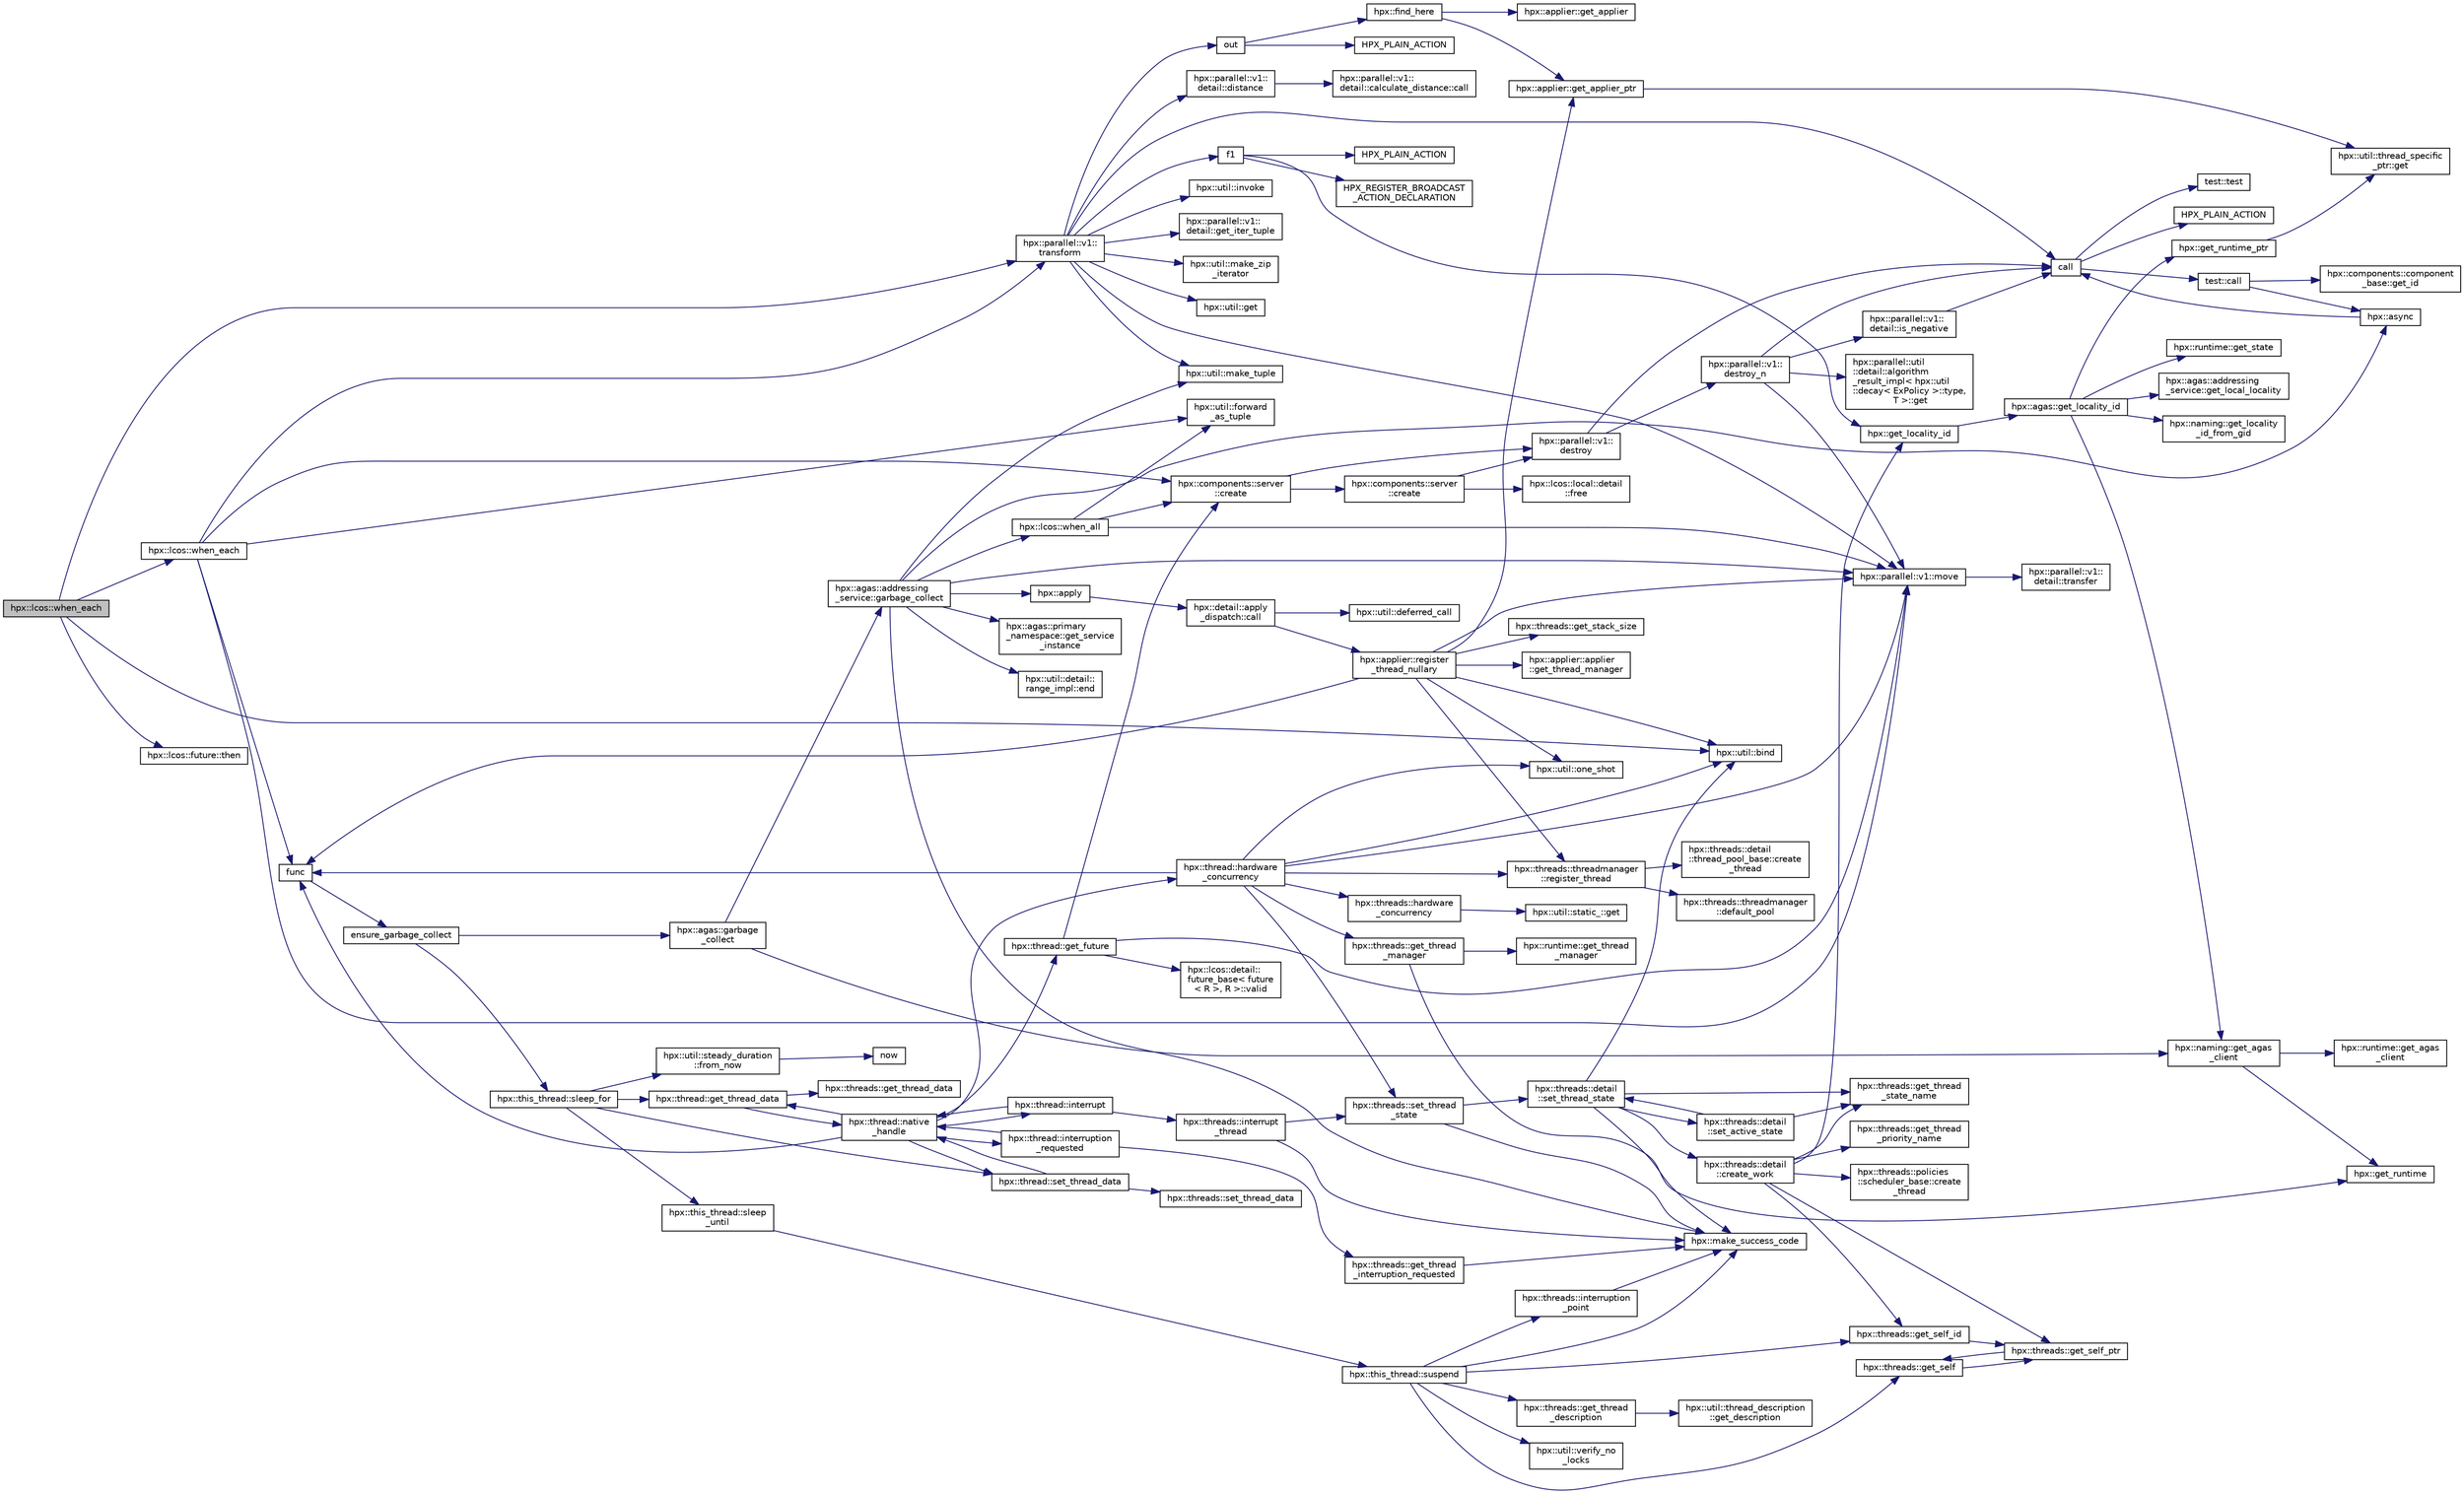 digraph "hpx::lcos::when_each"
{
  edge [fontname="Helvetica",fontsize="10",labelfontname="Helvetica",labelfontsize="10"];
  node [fontname="Helvetica",fontsize="10",shape=record];
  rankdir="LR";
  Node4536 [label="hpx::lcos::when_each",height=0.2,width=0.4,color="black", fillcolor="grey75", style="filled", fontcolor="black"];
  Node4536 -> Node4537 [color="midnightblue",fontsize="10",style="solid",fontname="Helvetica"];
  Node4537 [label="hpx::parallel::v1::\ltransform",height=0.2,width=0.4,color="black", fillcolor="white", style="filled",URL="$db/db9/namespacehpx_1_1parallel_1_1v1.html#a32d45550d15f1c22055bc56a431c69f4"];
  Node4537 -> Node4538 [color="midnightblue",fontsize="10",style="solid",fontname="Helvetica"];
  Node4538 [label="hpx::util::invoke",height=0.2,width=0.4,color="black", fillcolor="white", style="filled",URL="$df/dad/namespacehpx_1_1util.html#a9ed3f52b36e725e476dbf5099134ed3d"];
  Node4537 -> Node4539 [color="midnightblue",fontsize="10",style="solid",fontname="Helvetica"];
  Node4539 [label="hpx::parallel::v1::move",height=0.2,width=0.4,color="black", fillcolor="white", style="filled",URL="$db/db9/namespacehpx_1_1parallel_1_1v1.html#aa7c4ede081ce786c9d1eb1adff495cfc"];
  Node4539 -> Node4540 [color="midnightblue",fontsize="10",style="solid",fontname="Helvetica"];
  Node4540 [label="hpx::parallel::v1::\ldetail::transfer",height=0.2,width=0.4,color="black", fillcolor="white", style="filled",URL="$d2/ddd/namespacehpx_1_1parallel_1_1v1_1_1detail.html#ab1b56a05e1885ca7cc7ffa1804dd2f3c"];
  Node4537 -> Node4541 [color="midnightblue",fontsize="10",style="solid",fontname="Helvetica"];
  Node4541 [label="f1",height=0.2,width=0.4,color="black", fillcolor="white", style="filled",URL="$d8/d8b/broadcast_8cpp.html#a1751fbd41f2529b84514a9dbd767959a"];
  Node4541 -> Node4542 [color="midnightblue",fontsize="10",style="solid",fontname="Helvetica"];
  Node4542 [label="hpx::get_locality_id",height=0.2,width=0.4,color="black", fillcolor="white", style="filled",URL="$d8/d83/namespacehpx.html#a158d7c54a657bb364c1704033010697b",tooltip="Return the number of the locality this function is being called from. "];
  Node4542 -> Node4543 [color="midnightblue",fontsize="10",style="solid",fontname="Helvetica"];
  Node4543 [label="hpx::agas::get_locality_id",height=0.2,width=0.4,color="black", fillcolor="white", style="filled",URL="$dc/d54/namespacehpx_1_1agas.html#a491cc2ddecdf0f1a9129900caa6a4d3e"];
  Node4543 -> Node4544 [color="midnightblue",fontsize="10",style="solid",fontname="Helvetica"];
  Node4544 [label="hpx::get_runtime_ptr",height=0.2,width=0.4,color="black", fillcolor="white", style="filled",URL="$d8/d83/namespacehpx.html#af29daf2bb3e01b4d6495a1742b6cce64"];
  Node4544 -> Node4545 [color="midnightblue",fontsize="10",style="solid",fontname="Helvetica"];
  Node4545 [label="hpx::util::thread_specific\l_ptr::get",height=0.2,width=0.4,color="black", fillcolor="white", style="filled",URL="$d4/d4c/structhpx_1_1util_1_1thread__specific__ptr.html#a3b27d8520710478aa41d1f74206bdba9"];
  Node4543 -> Node4546 [color="midnightblue",fontsize="10",style="solid",fontname="Helvetica"];
  Node4546 [label="hpx::runtime::get_state",height=0.2,width=0.4,color="black", fillcolor="white", style="filled",URL="$d0/d7b/classhpx_1_1runtime.html#ab405f80e060dac95d624520f38b0524c"];
  Node4543 -> Node4547 [color="midnightblue",fontsize="10",style="solid",fontname="Helvetica"];
  Node4547 [label="hpx::naming::get_agas\l_client",height=0.2,width=0.4,color="black", fillcolor="white", style="filled",URL="$d4/dc9/namespacehpx_1_1naming.html#a0408fffd5d34b620712a801b0ae3b032"];
  Node4547 -> Node4548 [color="midnightblue",fontsize="10",style="solid",fontname="Helvetica"];
  Node4548 [label="hpx::get_runtime",height=0.2,width=0.4,color="black", fillcolor="white", style="filled",URL="$d8/d83/namespacehpx.html#aef902cc6c7dd3b9fbadf34d1e850a070"];
  Node4547 -> Node4549 [color="midnightblue",fontsize="10",style="solid",fontname="Helvetica"];
  Node4549 [label="hpx::runtime::get_agas\l_client",height=0.2,width=0.4,color="black", fillcolor="white", style="filled",URL="$d0/d7b/classhpx_1_1runtime.html#aeb5dddd30d6b9861669af8ad44d1a96a"];
  Node4543 -> Node4550 [color="midnightblue",fontsize="10",style="solid",fontname="Helvetica"];
  Node4550 [label="hpx::agas::addressing\l_service::get_local_locality",height=0.2,width=0.4,color="black", fillcolor="white", style="filled",URL="$db/d58/structhpx_1_1agas_1_1addressing__service.html#ab52c19a37c2a7a006c6c15f90ad0539c"];
  Node4543 -> Node4551 [color="midnightblue",fontsize="10",style="solid",fontname="Helvetica"];
  Node4551 [label="hpx::naming::get_locality\l_id_from_gid",height=0.2,width=0.4,color="black", fillcolor="white", style="filled",URL="$d4/dc9/namespacehpx_1_1naming.html#a7fd43037784560bd04fda9b49e33529f"];
  Node4541 -> Node4552 [color="midnightblue",fontsize="10",style="solid",fontname="Helvetica"];
  Node4552 [label="HPX_PLAIN_ACTION",height=0.2,width=0.4,color="black", fillcolor="white", style="filled",URL="$d8/d8b/broadcast_8cpp.html#a19685a0394ce6a99351f7a679f6eeefc"];
  Node4541 -> Node4553 [color="midnightblue",fontsize="10",style="solid",fontname="Helvetica"];
  Node4553 [label="HPX_REGISTER_BROADCAST\l_ACTION_DECLARATION",height=0.2,width=0.4,color="black", fillcolor="white", style="filled",URL="$d7/d38/addressing__service_8cpp.html#a573d764d9cb34eec46a4bdffcf07875f"];
  Node4537 -> Node4554 [color="midnightblue",fontsize="10",style="solid",fontname="Helvetica"];
  Node4554 [label="hpx::parallel::v1::\ldetail::get_iter_tuple",height=0.2,width=0.4,color="black", fillcolor="white", style="filled",URL="$d2/ddd/namespacehpx_1_1parallel_1_1v1_1_1detail.html#ac54525f2c9a7b2f5801b843bca7db383"];
  Node4537 -> Node4555 [color="midnightblue",fontsize="10",style="solid",fontname="Helvetica"];
  Node4555 [label="hpx::util::make_zip\l_iterator",height=0.2,width=0.4,color="black", fillcolor="white", style="filled",URL="$df/dad/namespacehpx_1_1util.html#a2f68369b316e5699be2c81c04e3ee209"];
  Node4537 -> Node4556 [color="midnightblue",fontsize="10",style="solid",fontname="Helvetica"];
  Node4556 [label="hpx::parallel::v1::\ldetail::distance",height=0.2,width=0.4,color="black", fillcolor="white", style="filled",URL="$d2/ddd/namespacehpx_1_1parallel_1_1v1_1_1detail.html#a6bea3c6a5f470cad11f27ee6bab4a33f"];
  Node4556 -> Node4557 [color="midnightblue",fontsize="10",style="solid",fontname="Helvetica"];
  Node4557 [label="hpx::parallel::v1::\ldetail::calculate_distance::call",height=0.2,width=0.4,color="black", fillcolor="white", style="filled",URL="$db/dfa/structhpx_1_1parallel_1_1v1_1_1detail_1_1calculate__distance.html#a950a6627830a7d019ac0e734b0a447bf"];
  Node4537 -> Node4558 [color="midnightblue",fontsize="10",style="solid",fontname="Helvetica"];
  Node4558 [label="hpx::util::get",height=0.2,width=0.4,color="black", fillcolor="white", style="filled",URL="$df/dad/namespacehpx_1_1util.html#a5cbd3c41f03f4d4acaedaa4777e3cc02"];
  Node4537 -> Node4559 [color="midnightblue",fontsize="10",style="solid",fontname="Helvetica"];
  Node4559 [label="hpx::util::make_tuple",height=0.2,width=0.4,color="black", fillcolor="white", style="filled",URL="$df/dad/namespacehpx_1_1util.html#a06fa74211a987d208e013f400a9f5328"];
  Node4537 -> Node4560 [color="midnightblue",fontsize="10",style="solid",fontname="Helvetica"];
  Node4560 [label="out",height=0.2,width=0.4,color="black", fillcolor="white", style="filled",URL="$d5/d69/wait__all__hang__1946_8cpp.html#ae95890c5079ed07d292e9e2c1b187e97"];
  Node4560 -> Node4561 [color="midnightblue",fontsize="10",style="solid",fontname="Helvetica"];
  Node4561 [label="hpx::find_here",height=0.2,width=0.4,color="black", fillcolor="white", style="filled",URL="$d8/d83/namespacehpx.html#af07c1b6e26bcdfb1138643a1a2133cf4",tooltip="Return the global id representing this locality. "];
  Node4561 -> Node4562 [color="midnightblue",fontsize="10",style="solid",fontname="Helvetica"];
  Node4562 [label="hpx::applier::get_applier_ptr",height=0.2,width=0.4,color="black", fillcolor="white", style="filled",URL="$d8/dcb/namespacehpx_1_1applier.html#a617483cf2b77ad3a0aa428ade7b35299"];
  Node4562 -> Node4545 [color="midnightblue",fontsize="10",style="solid",fontname="Helvetica"];
  Node4561 -> Node4563 [color="midnightblue",fontsize="10",style="solid",fontname="Helvetica"];
  Node4563 [label="hpx::applier::get_applier",height=0.2,width=0.4,color="black", fillcolor="white", style="filled",URL="$d8/dcb/namespacehpx_1_1applier.html#aba1147ab54a476403b37f20a39b1e239"];
  Node4560 -> Node4564 [color="midnightblue",fontsize="10",style="solid",fontname="Helvetica"];
  Node4564 [label="HPX_PLAIN_ACTION",height=0.2,width=0.4,color="black", fillcolor="white", style="filled",URL="$d5/d69/wait__all__hang__1946_8cpp.html#ac9bd456810a9b90073efb27cea0b1cc0"];
  Node4537 -> Node4565 [color="midnightblue",fontsize="10",style="solid",fontname="Helvetica"];
  Node4565 [label="call",height=0.2,width=0.4,color="black", fillcolor="white", style="filled",URL="$d2/d67/promise__1620_8cpp.html#a58357f0b82bc761e1d0b9091ed563a70"];
  Node4565 -> Node4566 [color="midnightblue",fontsize="10",style="solid",fontname="Helvetica"];
  Node4566 [label="test::test",height=0.2,width=0.4,color="black", fillcolor="white", style="filled",URL="$d8/d89/structtest.html#ab42d5ece712d716b04cb3f686f297a26"];
  Node4565 -> Node4567 [color="midnightblue",fontsize="10",style="solid",fontname="Helvetica"];
  Node4567 [label="HPX_PLAIN_ACTION",height=0.2,width=0.4,color="black", fillcolor="white", style="filled",URL="$d2/d67/promise__1620_8cpp.html#ab96aab827a4b1fcaf66cfe0ba83fef23"];
  Node4565 -> Node4568 [color="midnightblue",fontsize="10",style="solid",fontname="Helvetica"];
  Node4568 [label="test::call",height=0.2,width=0.4,color="black", fillcolor="white", style="filled",URL="$d8/d89/structtest.html#aeb29e7ed6518b9426ccf1344c52620ae"];
  Node4568 -> Node4569 [color="midnightblue",fontsize="10",style="solid",fontname="Helvetica"];
  Node4569 [label="hpx::async",height=0.2,width=0.4,color="black", fillcolor="white", style="filled",URL="$d8/d83/namespacehpx.html#acb7d8e37b73b823956ce144f9a57eaa4"];
  Node4569 -> Node4565 [color="midnightblue",fontsize="10",style="solid",fontname="Helvetica"];
  Node4568 -> Node4570 [color="midnightblue",fontsize="10",style="solid",fontname="Helvetica"];
  Node4570 [label="hpx::components::component\l_base::get_id",height=0.2,width=0.4,color="black", fillcolor="white", style="filled",URL="$d2/de6/classhpx_1_1components_1_1component__base.html#a4c8fd93514039bdf01c48d66d82b19cd"];
  Node4536 -> Node4571 [color="midnightblue",fontsize="10",style="solid",fontname="Helvetica"];
  Node4571 [label="hpx::lcos::when_each",height=0.2,width=0.4,color="black", fillcolor="white", style="filled",URL="$d2/dc9/namespacehpx_1_1lcos.html#a728db59d566f9fda1ab2a44f2bf9859c"];
  Node4571 -> Node4537 [color="midnightblue",fontsize="10",style="solid",fontname="Helvetica"];
  Node4571 -> Node4572 [color="midnightblue",fontsize="10",style="solid",fontname="Helvetica"];
  Node4572 [label="hpx::util::forward\l_as_tuple",height=0.2,width=0.4,color="black", fillcolor="white", style="filled",URL="$df/dad/namespacehpx_1_1util.html#ab7c31e3f24c3302a4f67b6735a6fa597"];
  Node4571 -> Node4539 [color="midnightblue",fontsize="10",style="solid",fontname="Helvetica"];
  Node4571 -> Node4573 [color="midnightblue",fontsize="10",style="solid",fontname="Helvetica"];
  Node4573 [label="func",height=0.2,width=0.4,color="black", fillcolor="white", style="filled",URL="$d8/dfd/id__type__ref__counting__1032_8cpp.html#ab811b86ea5107ffb3351fcaa29d2c652"];
  Node4573 -> Node4574 [color="midnightblue",fontsize="10",style="solid",fontname="Helvetica"];
  Node4574 [label="ensure_garbage_collect",height=0.2,width=0.4,color="black", fillcolor="white", style="filled",URL="$d8/dfd/id__type__ref__counting__1032_8cpp.html#a5264b94bf7c262ac0e521fb290d476d5"];
  Node4574 -> Node4575 [color="midnightblue",fontsize="10",style="solid",fontname="Helvetica"];
  Node4575 [label="hpx::this_thread::sleep_for",height=0.2,width=0.4,color="black", fillcolor="white", style="filled",URL="$d9/d52/namespacehpx_1_1this__thread.html#afc042a5a5fa52eef2d1d177a343435cf"];
  Node4575 -> Node4576 [color="midnightblue",fontsize="10",style="solid",fontname="Helvetica"];
  Node4576 [label="hpx::this_thread::sleep\l_until",height=0.2,width=0.4,color="black", fillcolor="white", style="filled",URL="$d9/d52/namespacehpx_1_1this__thread.html#ae12a853980115b23ff0ab8ca06622658"];
  Node4576 -> Node4577 [color="midnightblue",fontsize="10",style="solid",fontname="Helvetica"];
  Node4577 [label="hpx::this_thread::suspend",height=0.2,width=0.4,color="black", fillcolor="white", style="filled",URL="$d9/d52/namespacehpx_1_1this__thread.html#aca220026fb3014c0881d129fe31c0073"];
  Node4577 -> Node4578 [color="midnightblue",fontsize="10",style="solid",fontname="Helvetica"];
  Node4578 [label="hpx::threads::get_self",height=0.2,width=0.4,color="black", fillcolor="white", style="filled",URL="$d7/d28/namespacehpx_1_1threads.html#a07daf4d6d29233f20d66d41ab7b5b8e8"];
  Node4578 -> Node4579 [color="midnightblue",fontsize="10",style="solid",fontname="Helvetica"];
  Node4579 [label="hpx::threads::get_self_ptr",height=0.2,width=0.4,color="black", fillcolor="white", style="filled",URL="$d7/d28/namespacehpx_1_1threads.html#a22877ae347ad884cde3a51397dad6c53"];
  Node4579 -> Node4578 [color="midnightblue",fontsize="10",style="solid",fontname="Helvetica"];
  Node4577 -> Node4580 [color="midnightblue",fontsize="10",style="solid",fontname="Helvetica"];
  Node4580 [label="hpx::threads::get_self_id",height=0.2,width=0.4,color="black", fillcolor="white", style="filled",URL="$d7/d28/namespacehpx_1_1threads.html#afafe0f900b9fac3d4ed3c747625c1cfe"];
  Node4580 -> Node4579 [color="midnightblue",fontsize="10",style="solid",fontname="Helvetica"];
  Node4577 -> Node4581 [color="midnightblue",fontsize="10",style="solid",fontname="Helvetica"];
  Node4581 [label="hpx::threads::interruption\l_point",height=0.2,width=0.4,color="black", fillcolor="white", style="filled",URL="$d7/d28/namespacehpx_1_1threads.html#ada6ec56a12b050707311d8c628089059"];
  Node4581 -> Node4582 [color="midnightblue",fontsize="10",style="solid",fontname="Helvetica"];
  Node4582 [label="hpx::make_success_code",height=0.2,width=0.4,color="black", fillcolor="white", style="filled",URL="$d8/d83/namespacehpx.html#a0e8512a8f49e2a6c8185061181419d8f",tooltip="Returns error_code(hpx::success, \"success\", mode). "];
  Node4577 -> Node4583 [color="midnightblue",fontsize="10",style="solid",fontname="Helvetica"];
  Node4583 [label="hpx::util::verify_no\l_locks",height=0.2,width=0.4,color="black", fillcolor="white", style="filled",URL="$df/dad/namespacehpx_1_1util.html#ae0e1837ee6f09b79b26c2e788d2e9fc9"];
  Node4577 -> Node4584 [color="midnightblue",fontsize="10",style="solid",fontname="Helvetica"];
  Node4584 [label="hpx::threads::get_thread\l_description",height=0.2,width=0.4,color="black", fillcolor="white", style="filled",URL="$d7/d28/namespacehpx_1_1threads.html#a42fc18a7a680f4e8bc633a4b4c956701"];
  Node4584 -> Node4585 [color="midnightblue",fontsize="10",style="solid",fontname="Helvetica"];
  Node4585 [label="hpx::util::thread_description\l::get_description",height=0.2,width=0.4,color="black", fillcolor="white", style="filled",URL="$df/d9e/structhpx_1_1util_1_1thread__description.html#a8c834e14eca6eb228188022577f9f952"];
  Node4577 -> Node4582 [color="midnightblue",fontsize="10",style="solid",fontname="Helvetica"];
  Node4575 -> Node4586 [color="midnightblue",fontsize="10",style="solid",fontname="Helvetica"];
  Node4586 [label="hpx::util::steady_duration\l::from_now",height=0.2,width=0.4,color="black", fillcolor="white", style="filled",URL="$d9/d4f/classhpx_1_1util_1_1steady__duration.html#a0132206d767cd0f7395507b40111a153"];
  Node4586 -> Node4587 [color="midnightblue",fontsize="10",style="solid",fontname="Helvetica"];
  Node4587 [label="now",height=0.2,width=0.4,color="black", fillcolor="white", style="filled",URL="$de/db3/1d__stencil__1__omp_8cpp.html#a89e9667753dccfac455bd37a7a3a7b16"];
  Node4575 -> Node4588 [color="midnightblue",fontsize="10",style="solid",fontname="Helvetica"];
  Node4588 [label="hpx::thread::get_thread_data",height=0.2,width=0.4,color="black", fillcolor="white", style="filled",URL="$de/d9b/classhpx_1_1thread.html#a4535ef82cec3b953d2c941d20e3e3904"];
  Node4588 -> Node4589 [color="midnightblue",fontsize="10",style="solid",fontname="Helvetica"];
  Node4589 [label="hpx::threads::get_thread_data",height=0.2,width=0.4,color="black", fillcolor="white", style="filled",URL="$d7/d28/namespacehpx_1_1threads.html#a8737931ff6303807225f735b2b384ae4"];
  Node4588 -> Node4590 [color="midnightblue",fontsize="10",style="solid",fontname="Helvetica"];
  Node4590 [label="hpx::thread::native\l_handle",height=0.2,width=0.4,color="black", fillcolor="white", style="filled",URL="$de/d9b/classhpx_1_1thread.html#acf48190d264ab64c1c4ec99d0b421b5a"];
  Node4590 -> Node4591 [color="midnightblue",fontsize="10",style="solid",fontname="Helvetica"];
  Node4591 [label="hpx::thread::hardware\l_concurrency",height=0.2,width=0.4,color="black", fillcolor="white", style="filled",URL="$de/d9b/classhpx_1_1thread.html#a8e4fff210e02485ba493bc3a2a956c03"];
  Node4591 -> Node4592 [color="midnightblue",fontsize="10",style="solid",fontname="Helvetica"];
  Node4592 [label="hpx::threads::hardware\l_concurrency",height=0.2,width=0.4,color="black", fillcolor="white", style="filled",URL="$d7/d28/namespacehpx_1_1threads.html#aa8752a235478d2ad7b5ac467b63ab527"];
  Node4592 -> Node4593 [color="midnightblue",fontsize="10",style="solid",fontname="Helvetica"];
  Node4593 [label="hpx::util::static_::get",height=0.2,width=0.4,color="black", fillcolor="white", style="filled",URL="$d3/dbb/structhpx_1_1util_1_1static__.html#a2967c633948a3bf17a3b5405ef5a8318"];
  Node4591 -> Node4573 [color="midnightblue",fontsize="10",style="solid",fontname="Helvetica"];
  Node4591 -> Node4594 [color="midnightblue",fontsize="10",style="solid",fontname="Helvetica"];
  Node4594 [label="hpx::util::bind",height=0.2,width=0.4,color="black", fillcolor="white", style="filled",URL="$df/dad/namespacehpx_1_1util.html#ad844caedf82a0173d6909d910c3e48c6"];
  Node4591 -> Node4595 [color="midnightblue",fontsize="10",style="solid",fontname="Helvetica"];
  Node4595 [label="hpx::util::one_shot",height=0.2,width=0.4,color="black", fillcolor="white", style="filled",URL="$df/dad/namespacehpx_1_1util.html#a273e61be42a72415291e0ec0a4f28c7a"];
  Node4591 -> Node4539 [color="midnightblue",fontsize="10",style="solid",fontname="Helvetica"];
  Node4591 -> Node4596 [color="midnightblue",fontsize="10",style="solid",fontname="Helvetica"];
  Node4596 [label="hpx::threads::get_thread\l_manager",height=0.2,width=0.4,color="black", fillcolor="white", style="filled",URL="$d7/d28/namespacehpx_1_1threads.html#a076973c3a53beadde7d967e22c4f6cce"];
  Node4596 -> Node4548 [color="midnightblue",fontsize="10",style="solid",fontname="Helvetica"];
  Node4596 -> Node4597 [color="midnightblue",fontsize="10",style="solid",fontname="Helvetica"];
  Node4597 [label="hpx::runtime::get_thread\l_manager",height=0.2,width=0.4,color="black", fillcolor="white", style="filled",URL="$d0/d7b/classhpx_1_1runtime.html#a865b12d57fcd44a8d3dda3e35414f563"];
  Node4591 -> Node4598 [color="midnightblue",fontsize="10",style="solid",fontname="Helvetica"];
  Node4598 [label="hpx::threads::threadmanager\l::register_thread",height=0.2,width=0.4,color="black", fillcolor="white", style="filled",URL="$d5/daa/classhpx_1_1threads_1_1threadmanager.html#a7f79c7578e08a60ca45eb276ce8133d8"];
  Node4598 -> Node4599 [color="midnightblue",fontsize="10",style="solid",fontname="Helvetica"];
  Node4599 [label="hpx::threads::threadmanager\l::default_pool",height=0.2,width=0.4,color="black", fillcolor="white", style="filled",URL="$d5/daa/classhpx_1_1threads_1_1threadmanager.html#a851f067d03b5dd1c5e6a9a6a841e05df"];
  Node4598 -> Node4600 [color="midnightblue",fontsize="10",style="solid",fontname="Helvetica"];
  Node4600 [label="hpx::threads::detail\l::thread_pool_base::create\l_thread",height=0.2,width=0.4,color="black", fillcolor="white", style="filled",URL="$de/dae/classhpx_1_1threads_1_1detail_1_1thread__pool__base.html#ad35d3779eef6f4528e62a26d71b34b34"];
  Node4591 -> Node4601 [color="midnightblue",fontsize="10",style="solid",fontname="Helvetica"];
  Node4601 [label="hpx::threads::set_thread\l_state",height=0.2,width=0.4,color="black", fillcolor="white", style="filled",URL="$d7/d28/namespacehpx_1_1threads.html#ac0690ad16ad778bcc79dcd727cc33025",tooltip="Set the thread state of the thread referenced by the thread_id id. "];
  Node4601 -> Node4582 [color="midnightblue",fontsize="10",style="solid",fontname="Helvetica"];
  Node4601 -> Node4602 [color="midnightblue",fontsize="10",style="solid",fontname="Helvetica"];
  Node4602 [label="hpx::threads::detail\l::set_thread_state",height=0.2,width=0.4,color="black", fillcolor="white", style="filled",URL="$d2/dd1/namespacehpx_1_1threads_1_1detail.html#af85ddc854c4a149bf1738eb1b111b9ab"];
  Node4602 -> Node4603 [color="midnightblue",fontsize="10",style="solid",fontname="Helvetica"];
  Node4603 [label="hpx::threads::get_thread\l_state_name",height=0.2,width=0.4,color="black", fillcolor="white", style="filled",URL="$d7/d28/namespacehpx_1_1threads.html#a26f91ea8d2195f165c033241c5cd11db"];
  Node4602 -> Node4582 [color="midnightblue",fontsize="10",style="solid",fontname="Helvetica"];
  Node4602 -> Node4594 [color="midnightblue",fontsize="10",style="solid",fontname="Helvetica"];
  Node4602 -> Node4604 [color="midnightblue",fontsize="10",style="solid",fontname="Helvetica"];
  Node4604 [label="hpx::threads::detail\l::set_active_state",height=0.2,width=0.4,color="black", fillcolor="white", style="filled",URL="$d2/dd1/namespacehpx_1_1threads_1_1detail.html#a45884a5bf04ad66a4f259231a3947e76"];
  Node4604 -> Node4603 [color="midnightblue",fontsize="10",style="solid",fontname="Helvetica"];
  Node4604 -> Node4602 [color="midnightblue",fontsize="10",style="solid",fontname="Helvetica"];
  Node4602 -> Node4605 [color="midnightblue",fontsize="10",style="solid",fontname="Helvetica"];
  Node4605 [label="hpx::threads::detail\l::create_work",height=0.2,width=0.4,color="black", fillcolor="white", style="filled",URL="$d2/dd1/namespacehpx_1_1threads_1_1detail.html#ae22384a3c1b1a1940032fad068fb54b1"];
  Node4605 -> Node4603 [color="midnightblue",fontsize="10",style="solid",fontname="Helvetica"];
  Node4605 -> Node4606 [color="midnightblue",fontsize="10",style="solid",fontname="Helvetica"];
  Node4606 [label="hpx::threads::get_thread\l_priority_name",height=0.2,width=0.4,color="black", fillcolor="white", style="filled",URL="$d7/d28/namespacehpx_1_1threads.html#a9c6b2fec0c1cf5b06ff83ce756ca6d42"];
  Node4605 -> Node4579 [color="midnightblue",fontsize="10",style="solid",fontname="Helvetica"];
  Node4605 -> Node4580 [color="midnightblue",fontsize="10",style="solid",fontname="Helvetica"];
  Node4605 -> Node4542 [color="midnightblue",fontsize="10",style="solid",fontname="Helvetica"];
  Node4605 -> Node4607 [color="midnightblue",fontsize="10",style="solid",fontname="Helvetica"];
  Node4607 [label="hpx::threads::policies\l::scheduler_base::create\l_thread",height=0.2,width=0.4,color="black", fillcolor="white", style="filled",URL="$dd/d7e/structhpx_1_1threads_1_1policies_1_1scheduler__base.html#ad3b05cd7f363cc8e8410ce368c3794e0"];
  Node4590 -> Node4608 [color="midnightblue",fontsize="10",style="solid",fontname="Helvetica"];
  Node4608 [label="hpx::thread::interrupt",height=0.2,width=0.4,color="black", fillcolor="white", style="filled",URL="$de/d9b/classhpx_1_1thread.html#ac34d0d033aa743c476a79dbc2e1a8a39"];
  Node4608 -> Node4609 [color="midnightblue",fontsize="10",style="solid",fontname="Helvetica"];
  Node4609 [label="hpx::threads::interrupt\l_thread",height=0.2,width=0.4,color="black", fillcolor="white", style="filled",URL="$d7/d28/namespacehpx_1_1threads.html#a6bdda1a2aab61b9b13d274b5155d7e73"];
  Node4609 -> Node4582 [color="midnightblue",fontsize="10",style="solid",fontname="Helvetica"];
  Node4609 -> Node4601 [color="midnightblue",fontsize="10",style="solid",fontname="Helvetica"];
  Node4608 -> Node4590 [color="midnightblue",fontsize="10",style="solid",fontname="Helvetica"];
  Node4590 -> Node4610 [color="midnightblue",fontsize="10",style="solid",fontname="Helvetica"];
  Node4610 [label="hpx::thread::interruption\l_requested",height=0.2,width=0.4,color="black", fillcolor="white", style="filled",URL="$de/d9b/classhpx_1_1thread.html#a33276bb4c20bbb0b1978944e18ef71b8"];
  Node4610 -> Node4611 [color="midnightblue",fontsize="10",style="solid",fontname="Helvetica"];
  Node4611 [label="hpx::threads::get_thread\l_interruption_requested",height=0.2,width=0.4,color="black", fillcolor="white", style="filled",URL="$d7/d28/namespacehpx_1_1threads.html#ae64a7fdb8b5c8bac7be0c8282672a03b"];
  Node4611 -> Node4582 [color="midnightblue",fontsize="10",style="solid",fontname="Helvetica"];
  Node4610 -> Node4590 [color="midnightblue",fontsize="10",style="solid",fontname="Helvetica"];
  Node4590 -> Node4612 [color="midnightblue",fontsize="10",style="solid",fontname="Helvetica"];
  Node4612 [label="hpx::thread::get_future",height=0.2,width=0.4,color="black", fillcolor="white", style="filled",URL="$de/d9b/classhpx_1_1thread.html#a87fdb0d8da826366fc190ed224900a64"];
  Node4612 -> Node4613 [color="midnightblue",fontsize="10",style="solid",fontname="Helvetica"];
  Node4613 [label="hpx::lcos::detail::\lfuture_base\< future\l\< R \>, R \>::valid",height=0.2,width=0.4,color="black", fillcolor="white", style="filled",URL="$d5/dd7/classhpx_1_1lcos_1_1detail_1_1future__base.html#aaf7beb7374815614363033bd96573e75"];
  Node4612 -> Node4614 [color="midnightblue",fontsize="10",style="solid",fontname="Helvetica"];
  Node4614 [label="hpx::components::server\l::create",height=0.2,width=0.4,color="black", fillcolor="white", style="filled",URL="$d2/da2/namespacehpx_1_1components_1_1server.html#ac776c89f3d68ceb910e8cee9fa937ab4",tooltip="Create arrays of components using their default constructor. "];
  Node4614 -> Node4615 [color="midnightblue",fontsize="10",style="solid",fontname="Helvetica"];
  Node4615 [label="hpx::components::server\l::create",height=0.2,width=0.4,color="black", fillcolor="white", style="filled",URL="$d2/da2/namespacehpx_1_1components_1_1server.html#a77d26de181c97b444565e230577981bd"];
  Node4615 -> Node4616 [color="midnightblue",fontsize="10",style="solid",fontname="Helvetica"];
  Node4616 [label="hpx::lcos::local::detail\l::free",height=0.2,width=0.4,color="black", fillcolor="white", style="filled",URL="$d4/dcb/namespacehpx_1_1lcos_1_1local_1_1detail.html#a55a940f019734e9bb045dc123cd80e48"];
  Node4615 -> Node4617 [color="midnightblue",fontsize="10",style="solid",fontname="Helvetica"];
  Node4617 [label="hpx::parallel::v1::\ldestroy",height=0.2,width=0.4,color="black", fillcolor="white", style="filled",URL="$db/db9/namespacehpx_1_1parallel_1_1v1.html#acf303558375048e8a7cc9a2c2e09477f"];
  Node4617 -> Node4565 [color="midnightblue",fontsize="10",style="solid",fontname="Helvetica"];
  Node4617 -> Node4618 [color="midnightblue",fontsize="10",style="solid",fontname="Helvetica"];
  Node4618 [label="hpx::parallel::v1::\ldestroy_n",height=0.2,width=0.4,color="black", fillcolor="white", style="filled",URL="$db/db9/namespacehpx_1_1parallel_1_1v1.html#a71d0691132a300690163f5636bcd5bd3"];
  Node4618 -> Node4619 [color="midnightblue",fontsize="10",style="solid",fontname="Helvetica"];
  Node4619 [label="hpx::parallel::v1::\ldetail::is_negative",height=0.2,width=0.4,color="black", fillcolor="white", style="filled",URL="$d2/ddd/namespacehpx_1_1parallel_1_1v1_1_1detail.html#adf2e40fc4b20ad0fd442ee3118a4d527"];
  Node4619 -> Node4565 [color="midnightblue",fontsize="10",style="solid",fontname="Helvetica"];
  Node4618 -> Node4620 [color="midnightblue",fontsize="10",style="solid",fontname="Helvetica"];
  Node4620 [label="hpx::parallel::util\l::detail::algorithm\l_result_impl\< hpx::util\l::decay\< ExPolicy \>::type,\l T \>::get",height=0.2,width=0.4,color="black", fillcolor="white", style="filled",URL="$d2/d42/structhpx_1_1parallel_1_1util_1_1detail_1_1algorithm__result__impl.html#ab5b051e8ec74eff5e0e62fd63f5d377e"];
  Node4618 -> Node4539 [color="midnightblue",fontsize="10",style="solid",fontname="Helvetica"];
  Node4618 -> Node4565 [color="midnightblue",fontsize="10",style="solid",fontname="Helvetica"];
  Node4614 -> Node4617 [color="midnightblue",fontsize="10",style="solid",fontname="Helvetica"];
  Node4612 -> Node4539 [color="midnightblue",fontsize="10",style="solid",fontname="Helvetica"];
  Node4590 -> Node4588 [color="midnightblue",fontsize="10",style="solid",fontname="Helvetica"];
  Node4590 -> Node4621 [color="midnightblue",fontsize="10",style="solid",fontname="Helvetica"];
  Node4621 [label="hpx::thread::set_thread_data",height=0.2,width=0.4,color="black", fillcolor="white", style="filled",URL="$de/d9b/classhpx_1_1thread.html#a7317a3cf5251f3b33c990449570d4cea"];
  Node4621 -> Node4622 [color="midnightblue",fontsize="10",style="solid",fontname="Helvetica"];
  Node4622 [label="hpx::threads::set_thread_data",height=0.2,width=0.4,color="black", fillcolor="white", style="filled",URL="$d7/d28/namespacehpx_1_1threads.html#a00a625acc149fce3ae38e4340454acf7"];
  Node4621 -> Node4590 [color="midnightblue",fontsize="10",style="solid",fontname="Helvetica"];
  Node4590 -> Node4573 [color="midnightblue",fontsize="10",style="solid",fontname="Helvetica"];
  Node4575 -> Node4621 [color="midnightblue",fontsize="10",style="solid",fontname="Helvetica"];
  Node4574 -> Node4623 [color="midnightblue",fontsize="10",style="solid",fontname="Helvetica"];
  Node4623 [label="hpx::agas::garbage\l_collect",height=0.2,width=0.4,color="black", fillcolor="white", style="filled",URL="$dc/d54/namespacehpx_1_1agas.html#a951337adc4f9bd6df00a50737468e911"];
  Node4623 -> Node4547 [color="midnightblue",fontsize="10",style="solid",fontname="Helvetica"];
  Node4623 -> Node4624 [color="midnightblue",fontsize="10",style="solid",fontname="Helvetica"];
  Node4624 [label="hpx::agas::addressing\l_service::garbage_collect",height=0.2,width=0.4,color="black", fillcolor="white", style="filled",URL="$db/d58/structhpx_1_1agas_1_1addressing__service.html#a87dcae0eacf6e62d5103ebf516d86f63"];
  Node4624 -> Node4582 [color="midnightblue",fontsize="10",style="solid",fontname="Helvetica"];
  Node4624 -> Node4625 [color="midnightblue",fontsize="10",style="solid",fontname="Helvetica"];
  Node4625 [label="hpx::agas::primary\l_namespace::get_service\l_instance",height=0.2,width=0.4,color="black", fillcolor="white", style="filled",URL="$d1/d43/structhpx_1_1agas_1_1primary__namespace.html#a7630ff0f30ff8c23b13b4672c5350e2e"];
  Node4624 -> Node4559 [color="midnightblue",fontsize="10",style="solid",fontname="Helvetica"];
  Node4624 -> Node4626 [color="midnightblue",fontsize="10",style="solid",fontname="Helvetica"];
  Node4626 [label="hpx::util::detail::\lrange_impl::end",height=0.2,width=0.4,color="black", fillcolor="white", style="filled",URL="$d4/d4a/namespacehpx_1_1util_1_1detail_1_1range__impl.html#afb2ea48b0902f52ee4d8b764807b4316"];
  Node4624 -> Node4627 [color="midnightblue",fontsize="10",style="solid",fontname="Helvetica"];
  Node4627 [label="hpx::apply",height=0.2,width=0.4,color="black", fillcolor="white", style="filled",URL="$d8/d83/namespacehpx.html#aa87762f0db0731d385f3fdfdb25d59fc"];
  Node4627 -> Node4628 [color="midnightblue",fontsize="10",style="solid",fontname="Helvetica"];
  Node4628 [label="hpx::detail::apply\l_dispatch::call",height=0.2,width=0.4,color="black", fillcolor="white", style="filled",URL="$db/de8/structhpx_1_1detail_1_1apply__dispatch.html#a0755fab16d281e74bcff0f8045be9459"];
  Node4628 -> Node4629 [color="midnightblue",fontsize="10",style="solid",fontname="Helvetica"];
  Node4629 [label="hpx::applier::register\l_thread_nullary",height=0.2,width=0.4,color="black", fillcolor="white", style="filled",URL="$d8/dcb/namespacehpx_1_1applier.html#a401cd1145927e58d74d1eb52aaccd936"];
  Node4629 -> Node4562 [color="midnightblue",fontsize="10",style="solid",fontname="Helvetica"];
  Node4629 -> Node4573 [color="midnightblue",fontsize="10",style="solid",fontname="Helvetica"];
  Node4629 -> Node4594 [color="midnightblue",fontsize="10",style="solid",fontname="Helvetica"];
  Node4629 -> Node4595 [color="midnightblue",fontsize="10",style="solid",fontname="Helvetica"];
  Node4629 -> Node4539 [color="midnightblue",fontsize="10",style="solid",fontname="Helvetica"];
  Node4629 -> Node4630 [color="midnightblue",fontsize="10",style="solid",fontname="Helvetica"];
  Node4630 [label="hpx::threads::get_stack_size",height=0.2,width=0.4,color="black", fillcolor="white", style="filled",URL="$d7/d28/namespacehpx_1_1threads.html#af597241b3c2785150be206737ca04aa6",tooltip="The get_stack_size function is part of the thread related API. It. "];
  Node4629 -> Node4631 [color="midnightblue",fontsize="10",style="solid",fontname="Helvetica"];
  Node4631 [label="hpx::applier::applier\l::get_thread_manager",height=0.2,width=0.4,color="black", fillcolor="white", style="filled",URL="$da/dcb/classhpx_1_1applier_1_1applier.html#acc36d583973701e573be39da97bba866",tooltip="Access the thread-manager instance associated with this applier. "];
  Node4629 -> Node4598 [color="midnightblue",fontsize="10",style="solid",fontname="Helvetica"];
  Node4628 -> Node4632 [color="midnightblue",fontsize="10",style="solid",fontname="Helvetica"];
  Node4632 [label="hpx::util::deferred_call",height=0.2,width=0.4,color="black", fillcolor="white", style="filled",URL="$df/dad/namespacehpx_1_1util.html#acdded623c658a7a3436f7e76bc9d881c"];
  Node4624 -> Node4539 [color="midnightblue",fontsize="10",style="solid",fontname="Helvetica"];
  Node4624 -> Node4569 [color="midnightblue",fontsize="10",style="solid",fontname="Helvetica"];
  Node4624 -> Node4633 [color="midnightblue",fontsize="10",style="solid",fontname="Helvetica"];
  Node4633 [label="hpx::lcos::when_all",height=0.2,width=0.4,color="black", fillcolor="white", style="filled",URL="$d2/dc9/namespacehpx_1_1lcos.html#a1a6fb024d8690923fb185d5aee204d54"];
  Node4633 -> Node4572 [color="midnightblue",fontsize="10",style="solid",fontname="Helvetica"];
  Node4633 -> Node4539 [color="midnightblue",fontsize="10",style="solid",fontname="Helvetica"];
  Node4633 -> Node4614 [color="midnightblue",fontsize="10",style="solid",fontname="Helvetica"];
  Node4571 -> Node4614 [color="midnightblue",fontsize="10",style="solid",fontname="Helvetica"];
  Node4536 -> Node4634 [color="midnightblue",fontsize="10",style="solid",fontname="Helvetica"];
  Node4634 [label="hpx::lcos::future::then",height=0.2,width=0.4,color="black", fillcolor="white", style="filled",URL="$d0/d33/classhpx_1_1lcos_1_1future.html#a17045dee172c36e208b2cbd400fa8797"];
  Node4536 -> Node4594 [color="midnightblue",fontsize="10",style="solid",fontname="Helvetica"];
}
